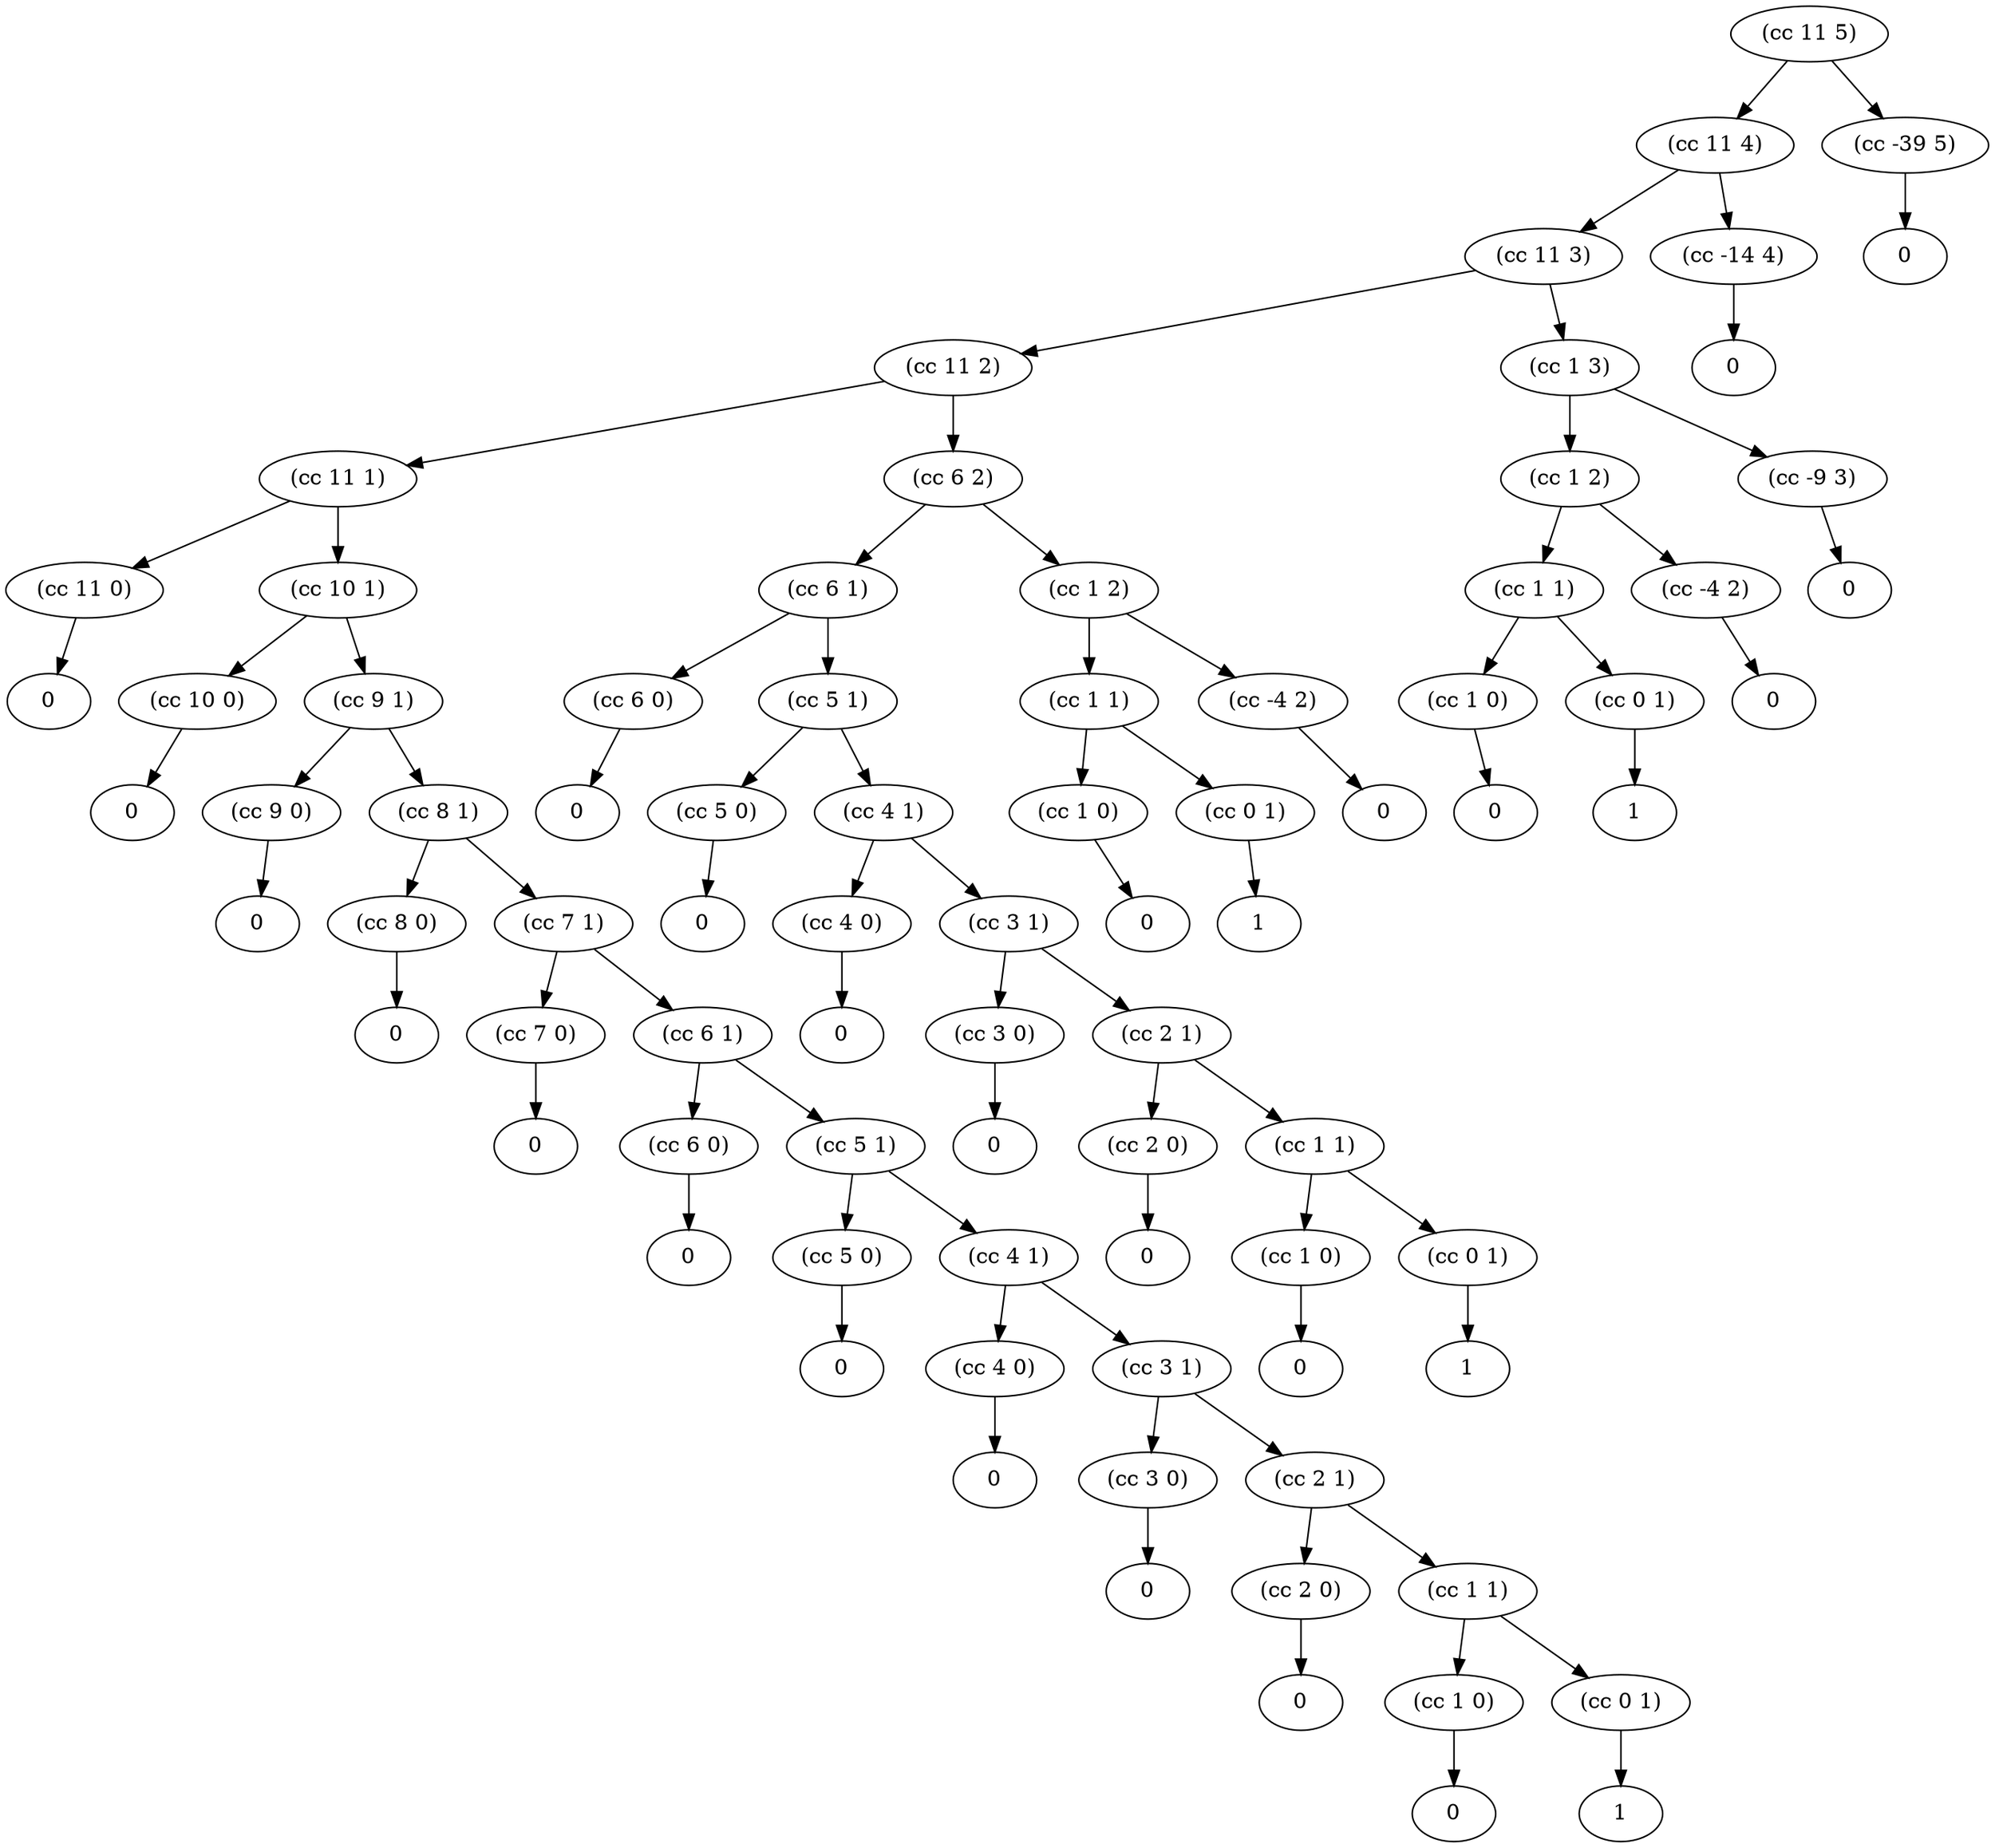 digraph {
  r[label="(cc 11 5)"];
  rd[label="(cc 11 4)"];
  r -> rd;
  rdd[label="(cc 11 3)"];
  rd -> rdd;
  rddd[label="(cc 11 2)"];
  rdd -> rddd;
  rdddd[label="(cc 11 1)"];
  rddd -> rdddd;
  rddddd[label="(cc 11 0)"];
  rdddd -> rddddd;
  rddddd0[label="0"];
  rddddd -> rddddd0;
  rdddde[label="(cc 10 1)"];
  rdddd -> rdddde;
  rdddded[label="(cc 10 0)"];
  rdddde -> rdddded;
  rdddded0[label="0"];
  rdddded -> rdddded0;
  rddddee[label="(cc 9 1)"];
  rdddde -> rddddee;
  rddddeed[label="(cc 9 0)"];
  rddddee -> rddddeed;
  rddddeed0[label="0"];
  rddddeed -> rddddeed0;
  rddddeee[label="(cc 8 1)"];
  rddddee -> rddddeee;
  rddddeeed[label="(cc 8 0)"];
  rddddeee -> rddddeeed;
  rddddeeed0[label="0"];
  rddddeeed -> rddddeeed0;
  rddddeeee[label="(cc 7 1)"];
  rddddeee -> rddddeeee;
  rddddeeeed[label="(cc 7 0)"];
  rddddeeee -> rddddeeeed;
  rddddeeeed0[label="0"];
  rddddeeeed -> rddddeeeed0;
  rddddeeeee[label="(cc 6 1)"];
  rddddeeee -> rddddeeeee;
  rddddeeeeed[label="(cc 6 0)"];
  rddddeeeee -> rddddeeeeed;
  rddddeeeeed0[label="0"];
  rddddeeeeed -> rddddeeeeed0;
  rddddeeeeee[label="(cc 5 1)"];
  rddddeeeee -> rddddeeeeee;
  rddddeeeeeed[label="(cc 5 0)"];
  rddddeeeeee -> rddddeeeeeed;
  rddddeeeeeed0[label="0"];
  rddddeeeeeed -> rddddeeeeeed0;
  rddddeeeeeee[label="(cc 4 1)"];
  rddddeeeeee -> rddddeeeeeee;
  rddddeeeeeeed[label="(cc 4 0)"];
  rddddeeeeeee -> rddddeeeeeeed;
  rddddeeeeeeed0[label="0"];
  rddddeeeeeeed -> rddddeeeeeeed0;
  rddddeeeeeeee[label="(cc 3 1)"];
  rddddeeeeeee -> rddddeeeeeeee;
  rddddeeeeeeeed[label="(cc 3 0)"];
  rddddeeeeeeee -> rddddeeeeeeeed;
  rddddeeeeeeeed0[label="0"];
  rddddeeeeeeeed -> rddddeeeeeeeed0;
  rddddeeeeeeeee[label="(cc 2 1)"];
  rddddeeeeeeee -> rddddeeeeeeeee;
  rddddeeeeeeeeed[label="(cc 2 0)"];
  rddddeeeeeeeee -> rddddeeeeeeeeed;
  rddddeeeeeeeeed0[label="0"];
  rddddeeeeeeeeed -> rddddeeeeeeeeed0;
  rddddeeeeeeeeee[label="(cc 1 1)"];
  rddddeeeeeeeee -> rddddeeeeeeeeee;
  rddddeeeeeeeeeed[label="(cc 1 0)"];
  rddddeeeeeeeeee -> rddddeeeeeeeeeed;
  rddddeeeeeeeeeed0[label="0"];
  rddddeeeeeeeeeed -> rddddeeeeeeeeeed0;
  rddddeeeeeeeeeee[label="(cc 0 1)"];
  rddddeeeeeeeeee -> rddddeeeeeeeeeee;
  rddddeeeeeeeeeee1[label="1"];
  rddddeeeeeeeeeee -> rddddeeeeeeeeeee1;
  rddde[label="(cc 6 2)"];
  rddd -> rddde;
  rddded[label="(cc 6 1)"];
  rddde -> rddded;
  rdddedd[label="(cc 6 0)"];
  rddded -> rdddedd;
  rdddedd0[label="0"];
  rdddedd -> rdddedd0;
  rdddede[label="(cc 5 1)"];
  rddded -> rdddede;
  rdddeded[label="(cc 5 0)"];
  rdddede -> rdddeded;
  rdddeded0[label="0"];
  rdddeded -> rdddeded0;
  rdddedee[label="(cc 4 1)"];
  rdddede -> rdddedee;
  rdddedeed[label="(cc 4 0)"];
  rdddedee -> rdddedeed;
  rdddedeed0[label="0"];
  rdddedeed -> rdddedeed0;
  rdddedeee[label="(cc 3 1)"];
  rdddedee -> rdddedeee;
  rdddedeeed[label="(cc 3 0)"];
  rdddedeee -> rdddedeeed;
  rdddedeeed0[label="0"];
  rdddedeeed -> rdddedeeed0;
  rdddedeeee[label="(cc 2 1)"];
  rdddedeee -> rdddedeeee;
  rdddedeeeed[label="(cc 2 0)"];
  rdddedeeee -> rdddedeeeed;
  rdddedeeeed0[label="0"];
  rdddedeeeed -> rdddedeeeed0;
  rdddedeeeee[label="(cc 1 1)"];
  rdddedeeee -> rdddedeeeee;
  rdddedeeeeed[label="(cc 1 0)"];
  rdddedeeeee -> rdddedeeeeed;
  rdddedeeeeed0[label="0"];
  rdddedeeeeed -> rdddedeeeeed0;
  rdddedeeeeee[label="(cc 0 1)"];
  rdddedeeeee -> rdddedeeeeee;
  rdddedeeeeee1[label="1"];
  rdddedeeeeee -> rdddedeeeeee1;
  rdddee[label="(cc 1 2)"];
  rddde -> rdddee;
  rdddeed[label="(cc 1 1)"];
  rdddee -> rdddeed;
  rdddeedd[label="(cc 1 0)"];
  rdddeed -> rdddeedd;
  rdddeedd0[label="0"];
  rdddeedd -> rdddeedd0;
  rdddeede[label="(cc 0 1)"];
  rdddeed -> rdddeede;
  rdddeede1[label="1"];
  rdddeede -> rdddeede1;
  rdddeee[label="(cc -4 2)"];
  rdddee -> rdddeee;
  rdddeee0[label="0"];
  rdddeee -> rdddeee0;
  rdde[label="(cc 1 3)"];
  rdd -> rdde;
  rdded[label="(cc 1 2)"];
  rdde -> rdded;
  rddedd[label="(cc 1 1)"];
  rdded -> rddedd;
  rddeddd[label="(cc 1 0)"];
  rddedd -> rddeddd;
  rddeddd0[label="0"];
  rddeddd -> rddeddd0;
  rddedde[label="(cc 0 1)"];
  rddedd -> rddedde;
  rddedde1[label="1"];
  rddedde -> rddedde1;
  rddede[label="(cc -4 2)"];
  rdded -> rddede;
  rddede0[label="0"];
  rddede -> rddede0;
  rddee[label="(cc -9 3)"];
  rdde -> rddee;
  rddee0[label="0"];
  rddee -> rddee0;
  rde[label="(cc -14 4)"];
  rd -> rde;
  rde0[label="0"];
  rde -> rde0;
  re[label="(cc -39 5)"];
  r -> re;
  re0[label="0"];
  re -> re0;
}
